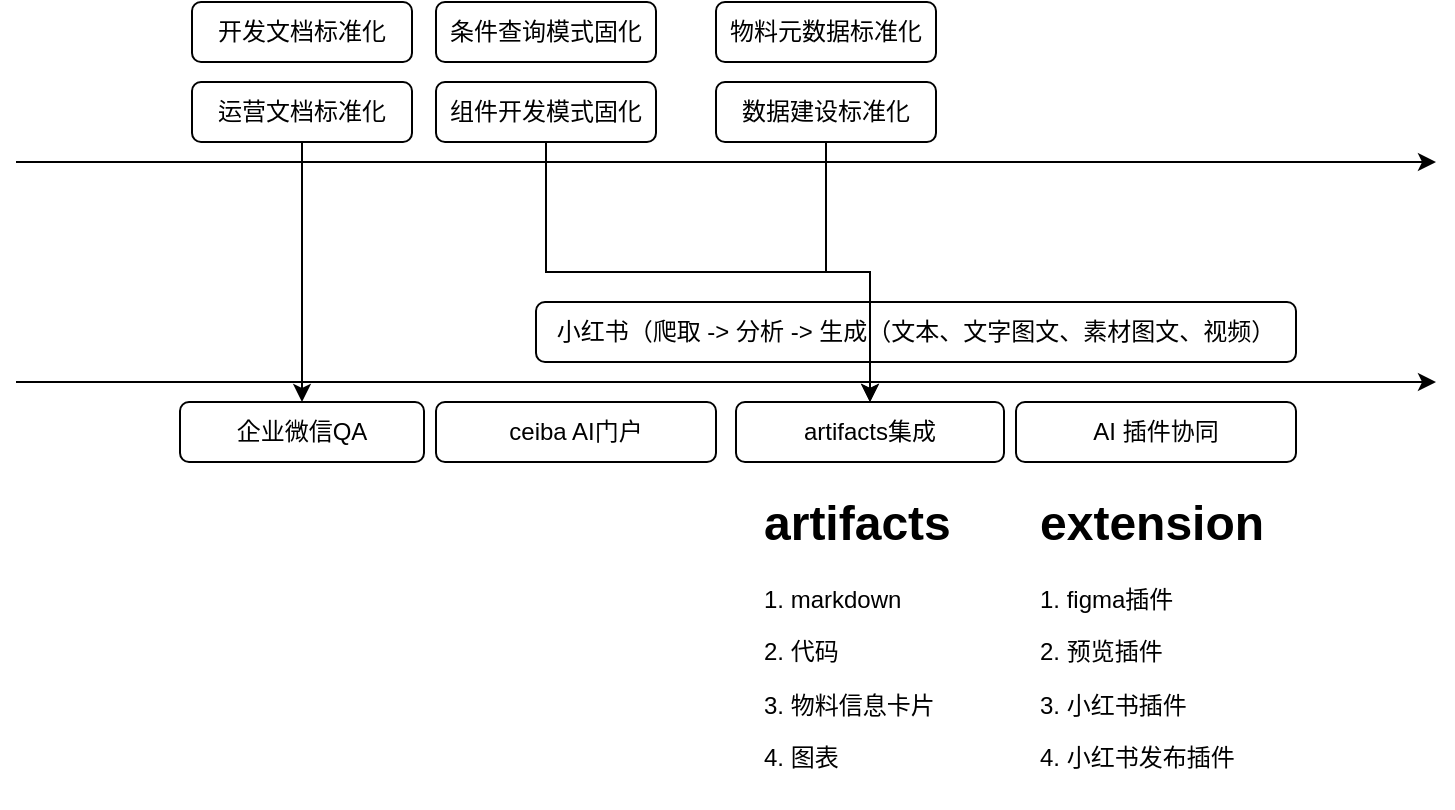 <mxfile version="26.1.1">
  <diagram name="第 1 页" id="3pNBY4O2HRS1JANwXFuV">
    <mxGraphModel dx="1242" dy="785" grid="1" gridSize="10" guides="1" tooltips="1" connect="1" arrows="1" fold="1" page="1" pageScale="1" pageWidth="827" pageHeight="1169" math="0" shadow="0">
      <root>
        <mxCell id="0" />
        <mxCell id="1" parent="0" />
        <mxCell id="7bwTMH5lr8hEjl6o-w8Y-1" value="企业微信QA" style="rounded=1;whiteSpace=wrap;html=1;" vertex="1" parent="1">
          <mxGeometry x="112" y="430" width="122" height="30" as="geometry" />
        </mxCell>
        <mxCell id="7bwTMH5lr8hEjl6o-w8Y-3" value="" style="endArrow=classic;html=1;rounded=0;" edge="1" parent="1">
          <mxGeometry width="50" height="50" relative="1" as="geometry">
            <mxPoint x="30" y="310" as="sourcePoint" />
            <mxPoint x="740" y="310" as="targetPoint" />
          </mxGeometry>
        </mxCell>
        <mxCell id="7bwTMH5lr8hEjl6o-w8Y-4" value="" style="endArrow=classic;html=1;rounded=0;" edge="1" parent="1">
          <mxGeometry width="50" height="50" relative="1" as="geometry">
            <mxPoint x="30" y="420" as="sourcePoint" />
            <mxPoint x="740" y="420" as="targetPoint" />
          </mxGeometry>
        </mxCell>
        <mxCell id="7bwTMH5lr8hEjl6o-w8Y-5" value="ceiba AI门户" style="rounded=1;whiteSpace=wrap;html=1;" vertex="1" parent="1">
          <mxGeometry x="240" y="430" width="140" height="30" as="geometry" />
        </mxCell>
        <mxCell id="7bwTMH5lr8hEjl6o-w8Y-6" value="小红书（爬取 -&amp;gt; 分析 -&amp;gt; 生成（文本、文字图文、素材图文、视频）" style="rounded=1;whiteSpace=wrap;html=1;" vertex="1" parent="1">
          <mxGeometry x="290" y="380" width="380" height="30" as="geometry" />
        </mxCell>
        <mxCell id="7bwTMH5lr8hEjl6o-w8Y-7" value="AI 插件协同" style="rounded=1;whiteSpace=wrap;html=1;" vertex="1" parent="1">
          <mxGeometry x="530" y="430" width="140" height="30" as="geometry" />
        </mxCell>
        <mxCell id="7bwTMH5lr8hEjl6o-w8Y-11" value="artifacts集成" style="rounded=1;whiteSpace=wrap;html=1;" vertex="1" parent="1">
          <mxGeometry x="390" y="430" width="134" height="30" as="geometry" />
        </mxCell>
        <mxCell id="7bwTMH5lr8hEjl6o-w8Y-12" value="&lt;h1 style=&quot;margin-top: 0px;&quot;&gt;artifacts&lt;/h1&gt;&lt;p&gt;1. markdown&lt;/p&gt;&lt;p&gt;2. 代码&lt;/p&gt;&lt;p&gt;3. 物料信息卡片&lt;/p&gt;&lt;p&gt;4. 图表&lt;/p&gt;" style="text;html=1;whiteSpace=wrap;overflow=hidden;rounded=0;" vertex="1" parent="1">
          <mxGeometry x="402" y="470" width="110" height="160" as="geometry" />
        </mxCell>
        <mxCell id="7bwTMH5lr8hEjl6o-w8Y-13" value="&lt;h1 style=&quot;margin-top: 0px;&quot;&gt;extension&lt;/h1&gt;&lt;p&gt;1. figma插件&lt;/p&gt;&lt;p&gt;2. 预览插件&lt;/p&gt;&lt;p&gt;3. 小红书插件&lt;/p&gt;&lt;p&gt;4. 小红书发布插件&lt;/p&gt;" style="text;html=1;whiteSpace=wrap;overflow=hidden;rounded=0;" vertex="1" parent="1">
          <mxGeometry x="540" y="470" width="120" height="160" as="geometry" />
        </mxCell>
        <mxCell id="7bwTMH5lr8hEjl6o-w8Y-25" style="edgeStyle=orthogonalEdgeStyle;rounded=0;orthogonalLoop=1;jettySize=auto;html=1;exitX=0.5;exitY=1;exitDx=0;exitDy=0;" edge="1" parent="1" source="7bwTMH5lr8hEjl6o-w8Y-14" target="7bwTMH5lr8hEjl6o-w8Y-1">
          <mxGeometry relative="1" as="geometry" />
        </mxCell>
        <mxCell id="7bwTMH5lr8hEjl6o-w8Y-14" value="运营文档标准化" style="rounded=1;whiteSpace=wrap;html=1;" vertex="1" parent="1">
          <mxGeometry x="118" y="270" width="110" height="30" as="geometry" />
        </mxCell>
        <mxCell id="7bwTMH5lr8hEjl6o-w8Y-23" style="edgeStyle=orthogonalEdgeStyle;rounded=0;orthogonalLoop=1;jettySize=auto;html=1;exitX=0.5;exitY=1;exitDx=0;exitDy=0;entryX=0.5;entryY=0;entryDx=0;entryDy=0;" edge="1" parent="1" source="7bwTMH5lr8hEjl6o-w8Y-15" target="7bwTMH5lr8hEjl6o-w8Y-11">
          <mxGeometry relative="1" as="geometry" />
        </mxCell>
        <mxCell id="7bwTMH5lr8hEjl6o-w8Y-15" value="组件开发模式固化" style="rounded=1;whiteSpace=wrap;html=1;" vertex="1" parent="1">
          <mxGeometry x="240" y="270" width="110" height="30" as="geometry" />
        </mxCell>
        <mxCell id="7bwTMH5lr8hEjl6o-w8Y-16" value="条件查询模式固化" style="rounded=1;whiteSpace=wrap;html=1;" vertex="1" parent="1">
          <mxGeometry x="240" y="230" width="110" height="30" as="geometry" />
        </mxCell>
        <mxCell id="7bwTMH5lr8hEjl6o-w8Y-18" value="物料元数据标准化" style="rounded=1;whiteSpace=wrap;html=1;" vertex="1" parent="1">
          <mxGeometry x="380" y="230" width="110" height="30" as="geometry" />
        </mxCell>
        <mxCell id="7bwTMH5lr8hEjl6o-w8Y-24" style="edgeStyle=orthogonalEdgeStyle;rounded=0;orthogonalLoop=1;jettySize=auto;html=1;exitX=0.5;exitY=1;exitDx=0;exitDy=0;" edge="1" parent="1" source="7bwTMH5lr8hEjl6o-w8Y-19" target="7bwTMH5lr8hEjl6o-w8Y-11">
          <mxGeometry relative="1" as="geometry" />
        </mxCell>
        <mxCell id="7bwTMH5lr8hEjl6o-w8Y-19" value="数据建设标准化" style="rounded=1;whiteSpace=wrap;html=1;" vertex="1" parent="1">
          <mxGeometry x="380" y="270" width="110" height="30" as="geometry" />
        </mxCell>
        <mxCell id="7bwTMH5lr8hEjl6o-w8Y-21" value="开发文档标准化" style="rounded=1;whiteSpace=wrap;html=1;" vertex="1" parent="1">
          <mxGeometry x="118" y="230" width="110" height="30" as="geometry" />
        </mxCell>
      </root>
    </mxGraphModel>
  </diagram>
</mxfile>
